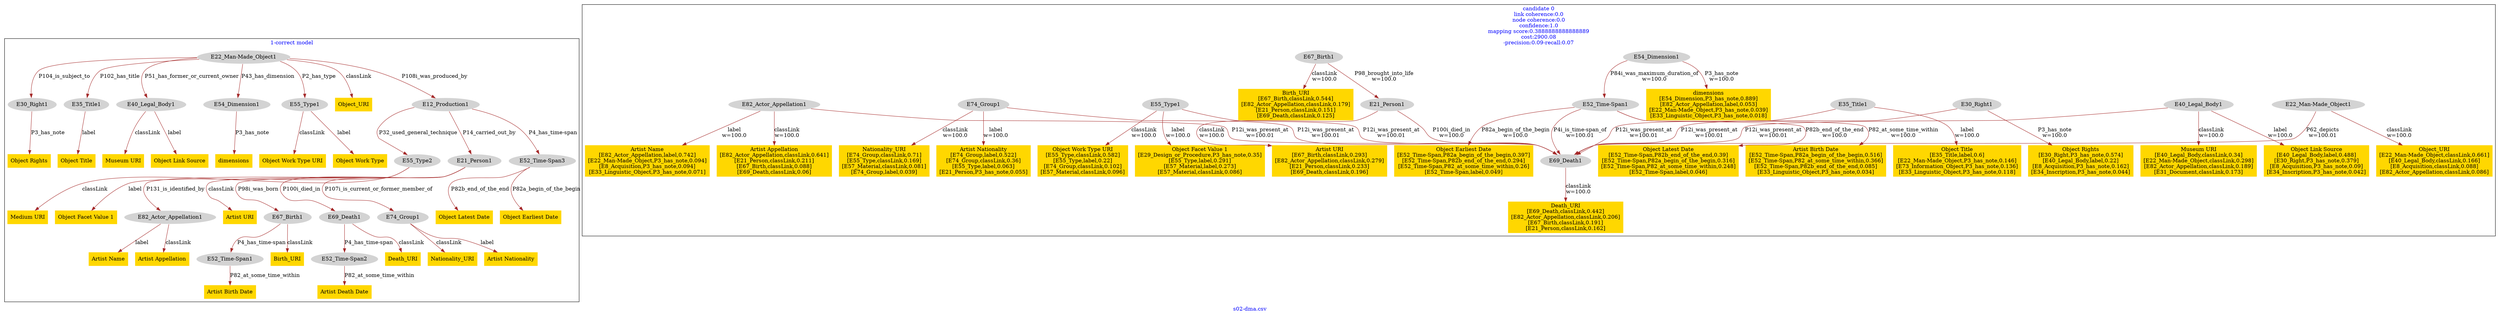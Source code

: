 digraph n0 {
fontcolor="blue"
remincross="true"
label="s02-dma.csv"
subgraph cluster_0 {
label="1-correct model"
n2[style="filled",color="white",fillcolor="lightgray",label="E12_Production1"];
n3[style="filled",color="white",fillcolor="lightgray",label="E21_Person1"];
n4[style="filled",color="white",fillcolor="lightgray",label="E52_Time-Span3"];
n5[style="filled",color="white",fillcolor="lightgray",label="E55_Type2"];
n6[style="filled",color="white",fillcolor="lightgray",label="E67_Birth1"];
n7[style="filled",color="white",fillcolor="lightgray",label="E69_Death1"];
n8[style="filled",color="white",fillcolor="lightgray",label="E74_Group1"];
n9[style="filled",color="white",fillcolor="lightgray",label="E82_Actor_Appellation1"];
n10[style="filled",color="white",fillcolor="lightgray",label="E22_Man-Made_Object1"];
n11[style="filled",color="white",fillcolor="lightgray",label="E30_Right1"];
n12[style="filled",color="white",fillcolor="lightgray",label="E35_Title1"];
n13[style="filled",color="white",fillcolor="lightgray",label="E40_Legal_Body1"];
n14[style="filled",color="white",fillcolor="lightgray",label="E54_Dimension1"];
n15[style="filled",color="white",fillcolor="lightgray",label="E55_Type1"];
n16[style="filled",color="white",fillcolor="lightgray",label="E52_Time-Span1"];
n17[style="filled",color="white",fillcolor="lightgray",label="E52_Time-Span2"];
n18[shape="plaintext",style="filled",fillcolor="gold",label="Artist URI"];
n19[shape="plaintext",style="filled",fillcolor="gold",label="Nationality_URI"];
n20[shape="plaintext",style="filled",fillcolor="gold",label="Object Earliest Date"];
n21[shape="plaintext",style="filled",fillcolor="gold",label="Object Latest Date"];
n22[shape="plaintext",style="filled",fillcolor="gold",label="Death_URI"];
n23[shape="plaintext",style="filled",fillcolor="gold",label="Artist Name"];
n24[shape="plaintext",style="filled",fillcolor="gold",label="Artist Birth Date"];
n25[shape="plaintext",style="filled",fillcolor="gold",label="Object Facet Value 1"];
n26[shape="plaintext",style="filled",fillcolor="gold",label="Artist Death Date"];
n27[shape="plaintext",style="filled",fillcolor="gold",label="Artist Nationality"];
n28[shape="plaintext",style="filled",fillcolor="gold",label="Object Rights"];
n29[shape="plaintext",style="filled",fillcolor="gold",label="Object Title"];
n30[shape="plaintext",style="filled",fillcolor="gold",label="Object Work Type"];
n31[shape="plaintext",style="filled",fillcolor="gold",label="Museum URI"];
n32[shape="plaintext",style="filled",fillcolor="gold",label="dimensions"];
n33[shape="plaintext",style="filled",fillcolor="gold",label="Birth_URI"];
n34[shape="plaintext",style="filled",fillcolor="gold",label="Object Work Type URI"];
n35[shape="plaintext",style="filled",fillcolor="gold",label="Object Link Source"];
n36[shape="plaintext",style="filled",fillcolor="gold",label="Artist Appellation"];
n37[shape="plaintext",style="filled",fillcolor="gold",label="Object_URI"];
n38[shape="plaintext",style="filled",fillcolor="gold",label="Medium URI"];
}
subgraph cluster_1 {
label="candidate 0\nlink coherence:0.0\nnode coherence:0.0\nconfidence:1.0\nmapping score:0.3888888888888889\ncost:2900.08\n-precision:0.09-recall:0.07"
n40[style="filled",color="white",fillcolor="lightgray",label="E21_Person1"];
n41[shape="plaintext",style="filled",fillcolor="gold",label="Artist URI\n[E67_Birth,classLink,0.293]\n[E82_Actor_Appellation,classLink,0.279]\n[E21_Person,classLink,0.233]\n[E69_Death,classLink,0.196]"];
n42[style="filled",color="white",fillcolor="lightgray",label="E22_Man-Made_Object1"];
n43[shape="plaintext",style="filled",fillcolor="gold",label="Object_URI\n[E22_Man-Made_Object,classLink,0.661]\n[E40_Legal_Body,classLink,0.166]\n[E8_Acquisition,classLink,0.088]\n[E82_Actor_Appellation,classLink,0.086]"];
n44[style="filled",color="white",fillcolor="lightgray",label="E30_Right1"];
n45[shape="plaintext",style="filled",fillcolor="gold",label="Object Rights\n[E30_Right,P3_has_note,0.574]\n[E40_Legal_Body,label,0.22]\n[E8_Acquisition,P3_has_note,0.162]\n[E34_Inscription,P3_has_note,0.044]"];
n46[style="filled",color="white",fillcolor="lightgray",label="E35_Title1"];
n47[shape="plaintext",style="filled",fillcolor="gold",label="Object Title\n[E35_Title,label,0.6]\n[E22_Man-Made_Object,P3_has_note,0.146]\n[E73_Information_Object,P3_has_note,0.136]\n[E33_Linguistic_Object,P3_has_note,0.118]"];
n48[style="filled",color="white",fillcolor="lightgray",label="E40_Legal_Body1"];
n49[shape="plaintext",style="filled",fillcolor="gold",label="Museum URI\n[E40_Legal_Body,classLink,0.34]\n[E22_Man-Made_Object,classLink,0.298]\n[E82_Actor_Appellation,classLink,0.189]\n[E31_Document,classLink,0.173]"];
n50[shape="plaintext",style="filled",fillcolor="gold",label="Object Link Source\n[E40_Legal_Body,label,0.488]\n[E30_Right,P3_has_note,0.379]\n[E8_Acquisition,P3_has_note,0.09]\n[E34_Inscription,P3_has_note,0.042]"];
n51[style="filled",color="white",fillcolor="lightgray",label="E52_Time-Span1"];
n52[shape="plaintext",style="filled",fillcolor="gold",label="Artist Birth Date\n[E52_Time-Span,P82a_begin_of_the_begin,0.516]\n[E52_Time-Span,P82_at_some_time_within,0.366]\n[E52_Time-Span,P82b_end_of_the_end,0.085]\n[E33_Linguistic_Object,P3_has_note,0.034]"];
n53[shape="plaintext",style="filled",fillcolor="gold",label="Object Earliest Date\n[E52_Time-Span,P82a_begin_of_the_begin,0.397]\n[E52_Time-Span,P82b_end_of_the_end,0.294]\n[E52_Time-Span,P82_at_some_time_within,0.26]\n[E52_Time-Span,label,0.049]"];
n54[shape="plaintext",style="filled",fillcolor="gold",label="Object Latest Date\n[E52_Time-Span,P82b_end_of_the_end,0.39]\n[E52_Time-Span,P82a_begin_of_the_begin,0.316]\n[E52_Time-Span,P82_at_some_time_within,0.248]\n[E52_Time-Span,label,0.046]"];
n55[style="filled",color="white",fillcolor="lightgray",label="E54_Dimension1"];
n56[shape="plaintext",style="filled",fillcolor="gold",label="dimensions\n[E54_Dimension,P3_has_note,0.889]\n[E82_Actor_Appellation,label,0.053]\n[E22_Man-Made_Object,P3_has_note,0.039]\n[E33_Linguistic_Object,P3_has_note,0.018]"];
n57[style="filled",color="white",fillcolor="lightgray",label="E55_Type1"];
n58[shape="plaintext",style="filled",fillcolor="gold",label="Object Work Type URI\n[E55_Type,classLink,0.582]\n[E55_Type,label,0.22]\n[E74_Group,classLink,0.102]\n[E57_Material,classLink,0.096]"];
n59[shape="plaintext",style="filled",fillcolor="gold",label="Object Facet Value 1\n[E29_Design_or_Procedure,P3_has_note,0.35]\n[E55_Type,label,0.291]\n[E57_Material,label,0.273]\n[E57_Material,classLink,0.086]"];
n60[style="filled",color="white",fillcolor="lightgray",label="E67_Birth1"];
n61[shape="plaintext",style="filled",fillcolor="gold",label="Birth_URI\n[E67_Birth,classLink,0.544]\n[E82_Actor_Appellation,classLink,0.179]\n[E21_Person,classLink,0.151]\n[E69_Death,classLink,0.125]"];
n62[style="filled",color="white",fillcolor="lightgray",label="E69_Death1"];
n63[shape="plaintext",style="filled",fillcolor="gold",label="Death_URI\n[E69_Death,classLink,0.442]\n[E82_Actor_Appellation,classLink,0.206]\n[E67_Birth,classLink,0.191]\n[E21_Person,classLink,0.162]"];
n64[style="filled",color="white",fillcolor="lightgray",label="E74_Group1"];
n65[shape="plaintext",style="filled",fillcolor="gold",label="Nationality_URI\n[E74_Group,classLink,0.71]\n[E55_Type,classLink,0.169]\n[E57_Material,classLink,0.081]\n[E74_Group,label,0.039]"];
n66[shape="plaintext",style="filled",fillcolor="gold",label="Artist Nationality\n[E74_Group,label,0.522]\n[E74_Group,classLink,0.36]\n[E55_Type,label,0.063]\n[E21_Person,P3_has_note,0.055]"];
n67[style="filled",color="white",fillcolor="lightgray",label="E82_Actor_Appellation1"];
n68[shape="plaintext",style="filled",fillcolor="gold",label="Artist Appellation\n[E82_Actor_Appellation,classLink,0.641]\n[E21_Person,classLink,0.211]\n[E67_Birth,classLink,0.088]\n[E69_Death,classLink,0.06]"];
n69[shape="plaintext",style="filled",fillcolor="gold",label="Artist Name\n[E82_Actor_Appellation,label,0.742]\n[E22_Man-Made_Object,P3_has_note,0.094]\n[E8_Acquisition,P3_has_note,0.094]\n[E33_Linguistic_Object,P3_has_note,0.071]"];
}
n2 -> n3[color="brown",fontcolor="black",label="P14_carried_out_by"]
n2 -> n4[color="brown",fontcolor="black",label="P4_has_time-span"]
n2 -> n5[color="brown",fontcolor="black",label="P32_used_general_technique"]
n3 -> n6[color="brown",fontcolor="black",label="P98i_was_born"]
n3 -> n7[color="brown",fontcolor="black",label="P100i_died_in"]
n3 -> n8[color="brown",fontcolor="black",label="P107i_is_current_or_former_member_of"]
n3 -> n9[color="brown",fontcolor="black",label="P131_is_identified_by"]
n10 -> n2[color="brown",fontcolor="black",label="P108i_was_produced_by"]
n10 -> n11[color="brown",fontcolor="black",label="P104_is_subject_to"]
n10 -> n12[color="brown",fontcolor="black",label="P102_has_title"]
n10 -> n13[color="brown",fontcolor="black",label="P51_has_former_or_current_owner"]
n10 -> n14[color="brown",fontcolor="black",label="P43_has_dimension"]
n10 -> n15[color="brown",fontcolor="black",label="P2_has_type"]
n6 -> n16[color="brown",fontcolor="black",label="P4_has_time-span"]
n7 -> n17[color="brown",fontcolor="black",label="P4_has_time-span"]
n3 -> n18[color="brown",fontcolor="black",label="classLink"]
n8 -> n19[color="brown",fontcolor="black",label="classLink"]
n4 -> n20[color="brown",fontcolor="black",label="P82a_begin_of_the_begin"]
n4 -> n21[color="brown",fontcolor="black",label="P82b_end_of_the_end"]
n7 -> n22[color="brown",fontcolor="black",label="classLink"]
n9 -> n23[color="brown",fontcolor="black",label="label"]
n16 -> n24[color="brown",fontcolor="black",label="P82_at_some_time_within"]
n5 -> n25[color="brown",fontcolor="black",label="label"]
n17 -> n26[color="brown",fontcolor="black",label="P82_at_some_time_within"]
n8 -> n27[color="brown",fontcolor="black",label="label"]
n11 -> n28[color="brown",fontcolor="black",label="P3_has_note"]
n12 -> n29[color="brown",fontcolor="black",label="label"]
n15 -> n30[color="brown",fontcolor="black",label="label"]
n13 -> n31[color="brown",fontcolor="black",label="classLink"]
n14 -> n32[color="brown",fontcolor="black",label="P3_has_note"]
n6 -> n33[color="brown",fontcolor="black",label="classLink"]
n15 -> n34[color="brown",fontcolor="black",label="classLink"]
n13 -> n35[color="brown",fontcolor="black",label="label"]
n9 -> n36[color="brown",fontcolor="black",label="classLink"]
n10 -> n37[color="brown",fontcolor="black",label="classLink"]
n5 -> n38[color="brown",fontcolor="black",label="classLink"]
n40 -> n41[color="brown",fontcolor="black",label="classLink\nw=100.0"]
n42 -> n43[color="brown",fontcolor="black",label="classLink\nw=100.0"]
n44 -> n45[color="brown",fontcolor="black",label="P3_has_note\nw=100.0"]
n46 -> n47[color="brown",fontcolor="black",label="label\nw=100.0"]
n48 -> n49[color="brown",fontcolor="black",label="classLink\nw=100.0"]
n48 -> n50[color="brown",fontcolor="black",label="label\nw=100.0"]
n51 -> n52[color="brown",fontcolor="black",label="P82_at_some_time_within\nw=100.0"]
n51 -> n53[color="brown",fontcolor="black",label="P82a_begin_of_the_begin\nw=100.0"]
n51 -> n54[color="brown",fontcolor="black",label="P82b_end_of_the_end\nw=100.0"]
n55 -> n56[color="brown",fontcolor="black",label="P3_has_note\nw=100.0"]
n57 -> n58[color="brown",fontcolor="black",label="classLink\nw=100.0"]
n57 -> n59[color="brown",fontcolor="black",label="label\nw=100.0"]
n60 -> n61[color="brown",fontcolor="black",label="classLink\nw=100.0"]
n62 -> n63[color="brown",fontcolor="black",label="classLink\nw=100.0"]
n64 -> n65[color="brown",fontcolor="black",label="classLink\nw=100.0"]
n64 -> n66[color="brown",fontcolor="black",label="label\nw=100.0"]
n67 -> n68[color="brown",fontcolor="black",label="classLink\nw=100.0"]
n67 -> n69[color="brown",fontcolor="black",label="label\nw=100.0"]
n40 -> n62[color="brown",fontcolor="black",label="P100i_died_in\nw=100.0"]
n42 -> n62[color="brown",fontcolor="black",label="P62_depicts\nw=100.01"]
n44 -> n62[color="brown",fontcolor="black",label="P12i_was_present_at\nw=100.01"]
n46 -> n62[color="brown",fontcolor="black",label="P12i_was_present_at\nw=100.01"]
n48 -> n62[color="brown",fontcolor="black",label="P12i_was_present_at\nw=100.01"]
n51 -> n62[color="brown",fontcolor="black",label="P4i_is_time-span_of\nw=100.01"]
n55 -> n51[color="brown",fontcolor="black",label="P84i_was_maximum_duration_of\nw=100.0"]
n57 -> n62[color="brown",fontcolor="black",label="P12i_was_present_at\nw=100.01"]
n60 -> n40[color="brown",fontcolor="black",label="P98_brought_into_life\nw=100.0"]
n64 -> n62[color="brown",fontcolor="black",label="P12i_was_present_at\nw=100.01"]
n67 -> n62[color="brown",fontcolor="black",label="P12i_was_present_at\nw=100.01"]
}
